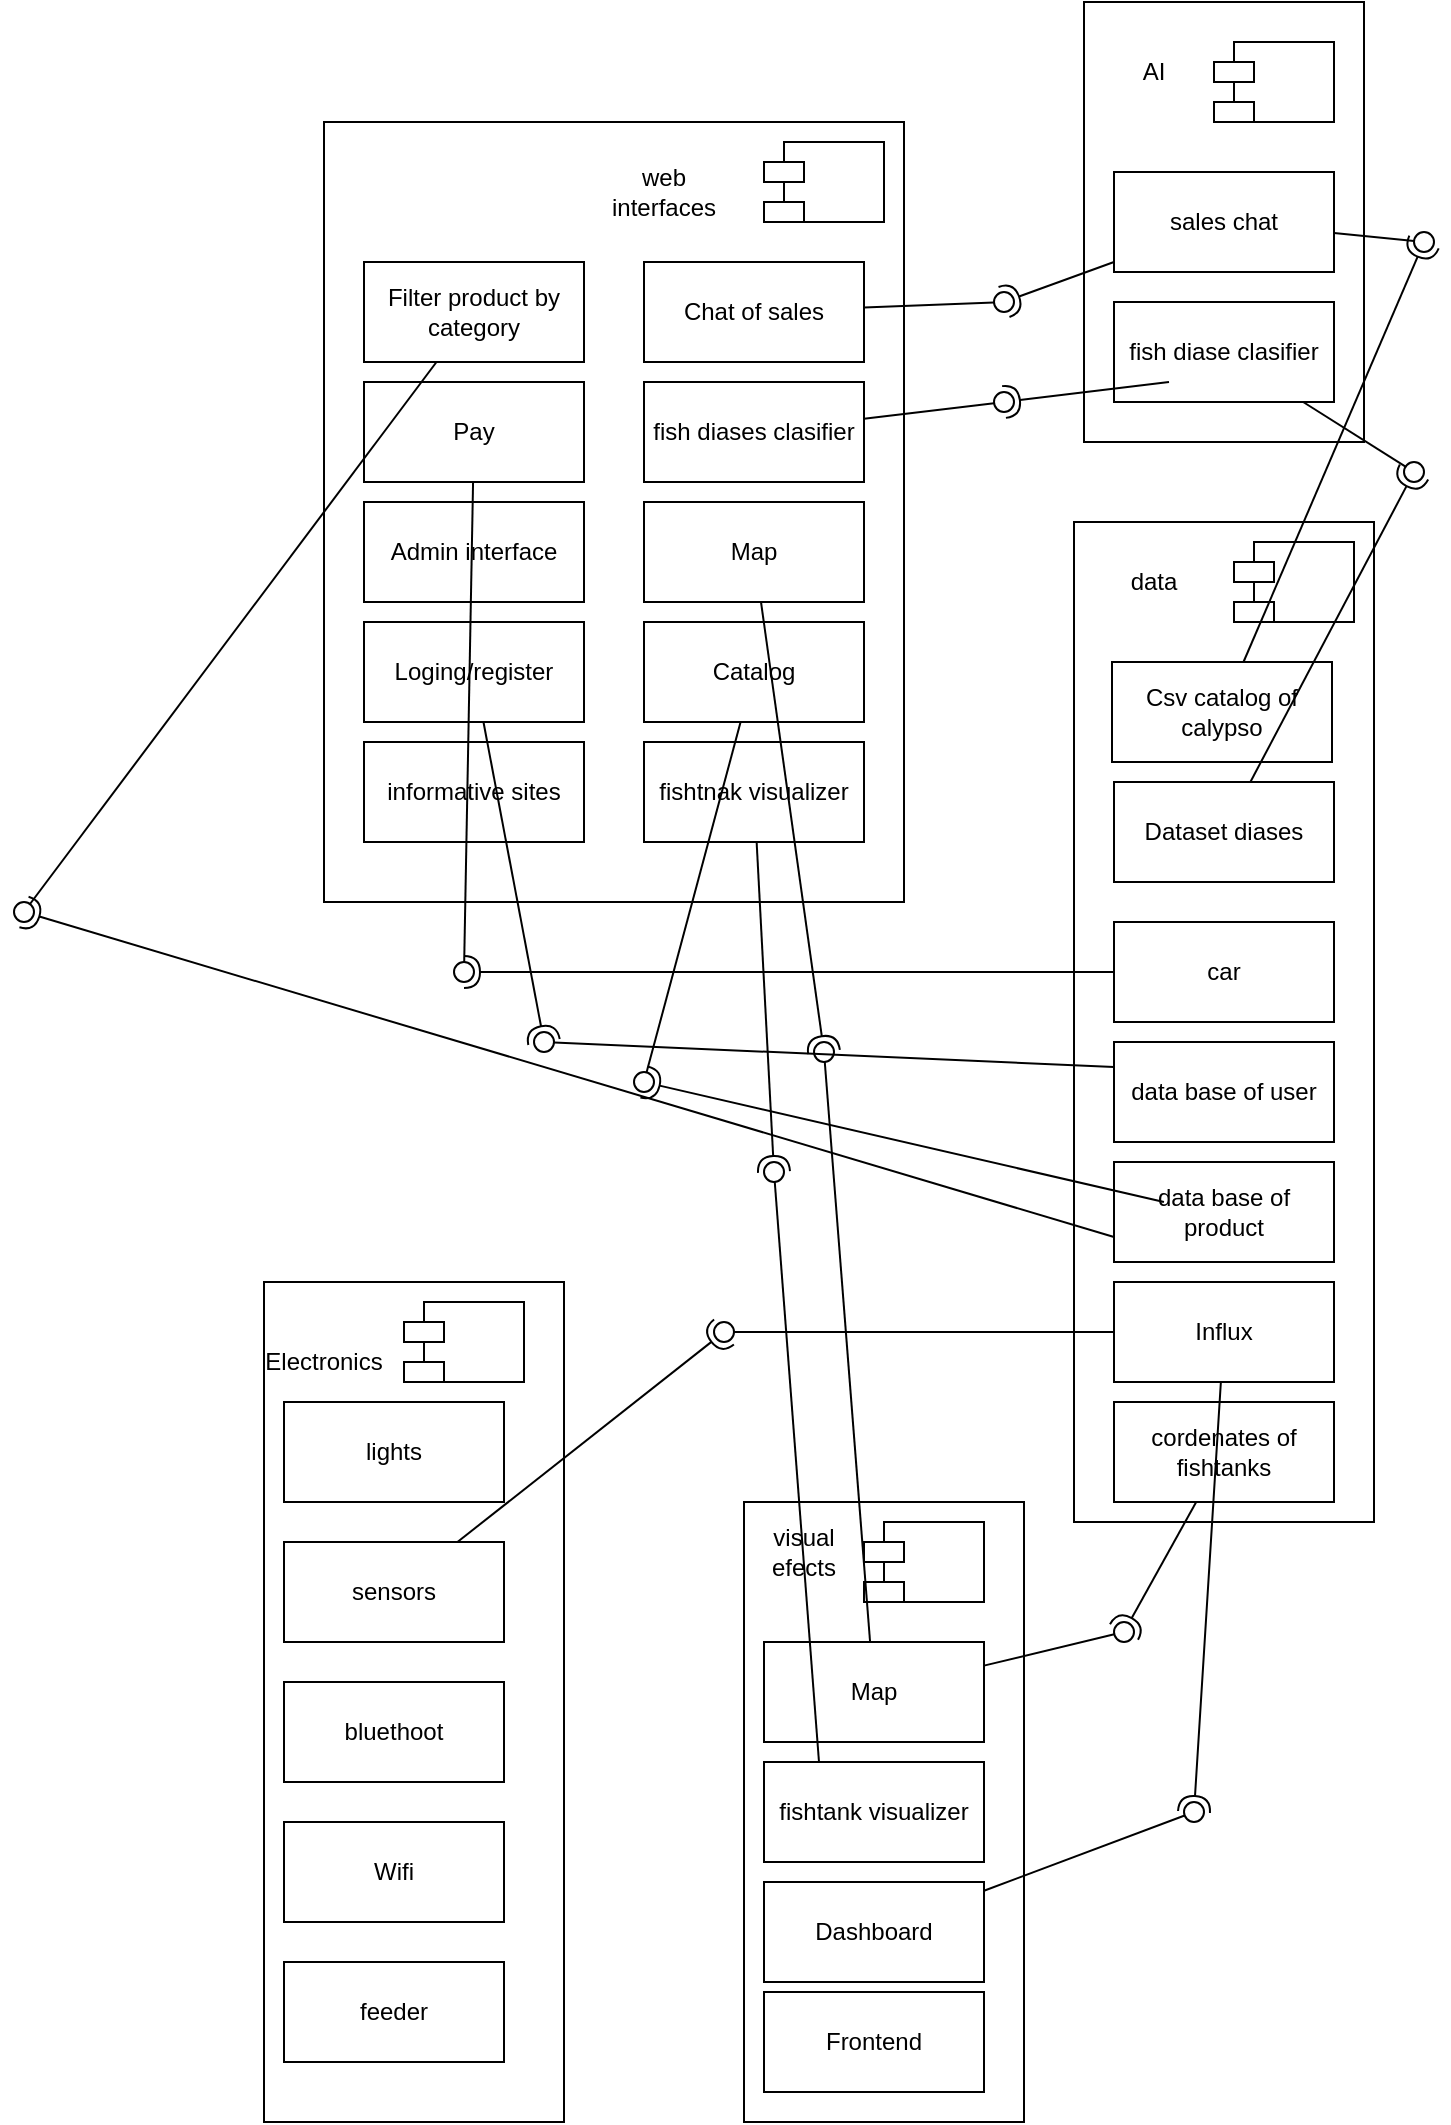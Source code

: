 <mxfile version="24.0.5" type="device">
  <diagram name="Page-1" id="cslKWK_1vKfkHxBdKkXi">
    <mxGraphModel dx="1259" dy="712" grid="1" gridSize="10" guides="1" tooltips="1" connect="1" arrows="1" fold="1" page="1" pageScale="1" pageWidth="850" pageHeight="1100" math="0" shadow="0">
      <root>
        <mxCell id="0" />
        <mxCell id="1" parent="0" />
        <mxCell id="rBTdQDyXdU8cpYvEh4Aw-1" value="" style="rounded=0;whiteSpace=wrap;html=1;" vertex="1" parent="1">
          <mxGeometry x="250" y="660" width="150" height="420" as="geometry" />
        </mxCell>
        <mxCell id="rBTdQDyXdU8cpYvEh4Aw-3" value="Electronics" style="text;html=1;align=center;verticalAlign=middle;whiteSpace=wrap;rounded=0;" vertex="1" parent="1">
          <mxGeometry x="250" y="685" width="60" height="30" as="geometry" />
        </mxCell>
        <mxCell id="rBTdQDyXdU8cpYvEh4Aw-4" value="" style="rounded=0;whiteSpace=wrap;html=1;" vertex="1" parent="1">
          <mxGeometry x="280" y="80" width="290" height="390" as="geometry" />
        </mxCell>
        <mxCell id="rBTdQDyXdU8cpYvEh4Aw-5" value="web interfaces" style="text;html=1;align=center;verticalAlign=middle;whiteSpace=wrap;rounded=0;" vertex="1" parent="1">
          <mxGeometry x="420" y="100" width="60" height="30" as="geometry" />
        </mxCell>
        <mxCell id="rBTdQDyXdU8cpYvEh4Aw-6" value="" style="rounded=0;whiteSpace=wrap;html=1;" vertex="1" parent="1">
          <mxGeometry x="660" y="20" width="140" height="220" as="geometry" />
        </mxCell>
        <mxCell id="rBTdQDyXdU8cpYvEh4Aw-7" value="AI" style="text;html=1;align=center;verticalAlign=middle;whiteSpace=wrap;rounded=0;" vertex="1" parent="1">
          <mxGeometry x="665" y="40" width="60" height="30" as="geometry" />
        </mxCell>
        <mxCell id="rBTdQDyXdU8cpYvEh4Aw-8" value="" style="rounded=0;whiteSpace=wrap;html=1;" vertex="1" parent="1">
          <mxGeometry x="490" y="770" width="140" height="310" as="geometry" />
        </mxCell>
        <mxCell id="rBTdQDyXdU8cpYvEh4Aw-9" value="visual efects" style="text;html=1;align=center;verticalAlign=middle;whiteSpace=wrap;rounded=0;" vertex="1" parent="1">
          <mxGeometry x="490" y="780" width="60" height="30" as="geometry" />
        </mxCell>
        <mxCell id="rBTdQDyXdU8cpYvEh4Aw-10" value="" style="rounded=0;whiteSpace=wrap;html=1;" vertex="1" parent="1">
          <mxGeometry x="655" y="280" width="150" height="500" as="geometry" />
        </mxCell>
        <mxCell id="rBTdQDyXdU8cpYvEh4Aw-11" value="data" style="text;html=1;align=center;verticalAlign=middle;whiteSpace=wrap;rounded=0;" vertex="1" parent="1">
          <mxGeometry x="665" y="295" width="60" height="30" as="geometry" />
        </mxCell>
        <mxCell id="rBTdQDyXdU8cpYvEh4Aw-12" value="" style="shape=module;align=left;spacingLeft=20;align=center;verticalAlign=top;whiteSpace=wrap;html=1;" vertex="1" parent="1">
          <mxGeometry x="735" y="290" width="60" height="40" as="geometry" />
        </mxCell>
        <mxCell id="rBTdQDyXdU8cpYvEh4Aw-13" value="" style="shape=module;align=left;spacingLeft=20;align=center;verticalAlign=top;whiteSpace=wrap;html=1;" vertex="1" parent="1">
          <mxGeometry x="550" y="780" width="60" height="40" as="geometry" />
        </mxCell>
        <mxCell id="rBTdQDyXdU8cpYvEh4Aw-14" value="" style="shape=module;align=left;spacingLeft=20;align=center;verticalAlign=top;whiteSpace=wrap;html=1;" vertex="1" parent="1">
          <mxGeometry x="500" y="90" width="60" height="40" as="geometry" />
        </mxCell>
        <mxCell id="rBTdQDyXdU8cpYvEh4Aw-15" value="" style="shape=module;align=left;spacingLeft=20;align=center;verticalAlign=top;whiteSpace=wrap;html=1;" vertex="1" parent="1">
          <mxGeometry x="320" y="670" width="60" height="40" as="geometry" />
        </mxCell>
        <mxCell id="rBTdQDyXdU8cpYvEh4Aw-16" value="" style="shape=module;align=left;spacingLeft=20;align=center;verticalAlign=top;whiteSpace=wrap;html=1;" vertex="1" parent="1">
          <mxGeometry x="725" y="40" width="60" height="40" as="geometry" />
        </mxCell>
        <mxCell id="rBTdQDyXdU8cpYvEh4Aw-17" value="Csv catalog of calypso" style="html=1;whiteSpace=wrap;" vertex="1" parent="1">
          <mxGeometry x="674" y="350" width="110" height="50" as="geometry" />
        </mxCell>
        <mxCell id="rBTdQDyXdU8cpYvEh4Aw-18" value="car" style="html=1;whiteSpace=wrap;" vertex="1" parent="1">
          <mxGeometry x="675" y="480" width="110" height="50" as="geometry" />
        </mxCell>
        <mxCell id="rBTdQDyXdU8cpYvEh4Aw-19" value="Dataset diases" style="html=1;whiteSpace=wrap;" vertex="1" parent="1">
          <mxGeometry x="675" y="410" width="110" height="50" as="geometry" />
        </mxCell>
        <mxCell id="rBTdQDyXdU8cpYvEh4Aw-20" value="data base of user" style="html=1;whiteSpace=wrap;" vertex="1" parent="1">
          <mxGeometry x="675" y="540" width="110" height="50" as="geometry" />
        </mxCell>
        <mxCell id="rBTdQDyXdU8cpYvEh4Aw-21" value="data base of product" style="html=1;whiteSpace=wrap;" vertex="1" parent="1">
          <mxGeometry x="675" y="600" width="110" height="50" as="geometry" />
        </mxCell>
        <mxCell id="rBTdQDyXdU8cpYvEh4Aw-22" value="sales chat" style="html=1;whiteSpace=wrap;" vertex="1" parent="1">
          <mxGeometry x="675" y="105" width="110" height="50" as="geometry" />
        </mxCell>
        <mxCell id="rBTdQDyXdU8cpYvEh4Aw-23" value="fish diase clasifier" style="html=1;whiteSpace=wrap;" vertex="1" parent="1">
          <mxGeometry x="675" y="170" width="110" height="50" as="geometry" />
        </mxCell>
        <mxCell id="rBTdQDyXdU8cpYvEh4Aw-24" value="lights" style="html=1;whiteSpace=wrap;" vertex="1" parent="1">
          <mxGeometry x="260" y="720" width="110" height="50" as="geometry" />
        </mxCell>
        <mxCell id="rBTdQDyXdU8cpYvEh4Aw-25" value="Influx" style="html=1;whiteSpace=wrap;" vertex="1" parent="1">
          <mxGeometry x="675" y="660" width="110" height="50" as="geometry" />
        </mxCell>
        <mxCell id="rBTdQDyXdU8cpYvEh4Aw-26" value="sensors" style="html=1;whiteSpace=wrap;" vertex="1" parent="1">
          <mxGeometry x="260" y="790" width="110" height="50" as="geometry" />
        </mxCell>
        <mxCell id="rBTdQDyXdU8cpYvEh4Aw-28" value="bluethoot" style="html=1;whiteSpace=wrap;" vertex="1" parent="1">
          <mxGeometry x="260" y="860" width="110" height="50" as="geometry" />
        </mxCell>
        <mxCell id="rBTdQDyXdU8cpYvEh4Aw-29" value="Wifi" style="html=1;whiteSpace=wrap;" vertex="1" parent="1">
          <mxGeometry x="260" y="930" width="110" height="50" as="geometry" />
        </mxCell>
        <mxCell id="rBTdQDyXdU8cpYvEh4Aw-30" value="feeder" style="html=1;whiteSpace=wrap;" vertex="1" parent="1">
          <mxGeometry x="260" y="1000" width="110" height="50" as="geometry" />
        </mxCell>
        <mxCell id="rBTdQDyXdU8cpYvEh4Aw-31" value="Map" style="html=1;whiteSpace=wrap;" vertex="1" parent="1">
          <mxGeometry x="500" y="840" width="110" height="50" as="geometry" />
        </mxCell>
        <mxCell id="rBTdQDyXdU8cpYvEh4Aw-32" value="fishtank visualizer" style="html=1;whiteSpace=wrap;" vertex="1" parent="1">
          <mxGeometry x="500" y="900" width="110" height="50" as="geometry" />
        </mxCell>
        <mxCell id="rBTdQDyXdU8cpYvEh4Aw-33" value="Dashboard" style="html=1;whiteSpace=wrap;" vertex="1" parent="1">
          <mxGeometry x="500" y="960" width="110" height="50" as="geometry" />
        </mxCell>
        <mxCell id="rBTdQDyXdU8cpYvEh4Aw-34" value="Frontend" style="html=1;whiteSpace=wrap;" vertex="1" parent="1">
          <mxGeometry x="500" y="1015" width="110" height="50" as="geometry" />
        </mxCell>
        <mxCell id="rBTdQDyXdU8cpYvEh4Aw-35" value="cordenates of fishtanks" style="html=1;whiteSpace=wrap;" vertex="1" parent="1">
          <mxGeometry x="675" y="720" width="110" height="50" as="geometry" />
        </mxCell>
        <mxCell id="rBTdQDyXdU8cpYvEh4Aw-36" value="Chat of sales" style="html=1;whiteSpace=wrap;" vertex="1" parent="1">
          <mxGeometry x="440" y="150" width="110" height="50" as="geometry" />
        </mxCell>
        <mxCell id="rBTdQDyXdU8cpYvEh4Aw-37" value="fish diases clasifier" style="html=1;whiteSpace=wrap;" vertex="1" parent="1">
          <mxGeometry x="440" y="210" width="110" height="50" as="geometry" />
        </mxCell>
        <mxCell id="rBTdQDyXdU8cpYvEh4Aw-38" value="Map" style="html=1;whiteSpace=wrap;" vertex="1" parent="1">
          <mxGeometry x="440" y="270" width="110" height="50" as="geometry" />
        </mxCell>
        <mxCell id="rBTdQDyXdU8cpYvEh4Aw-39" value="Catalog" style="html=1;whiteSpace=wrap;" vertex="1" parent="1">
          <mxGeometry x="440" y="330" width="110" height="50" as="geometry" />
        </mxCell>
        <mxCell id="rBTdQDyXdU8cpYvEh4Aw-40" value="fishtnak visualizer" style="html=1;whiteSpace=wrap;" vertex="1" parent="1">
          <mxGeometry x="440" y="390" width="110" height="50" as="geometry" />
        </mxCell>
        <mxCell id="rBTdQDyXdU8cpYvEh4Aw-41" value="Loging/register" style="html=1;whiteSpace=wrap;" vertex="1" parent="1">
          <mxGeometry x="300" y="330" width="110" height="50" as="geometry" />
        </mxCell>
        <mxCell id="rBTdQDyXdU8cpYvEh4Aw-42" value="Admin interface" style="html=1;whiteSpace=wrap;" vertex="1" parent="1">
          <mxGeometry x="300" y="270" width="110" height="50" as="geometry" />
        </mxCell>
        <mxCell id="rBTdQDyXdU8cpYvEh4Aw-43" value="Filter product by category" style="html=1;whiteSpace=wrap;" vertex="1" parent="1">
          <mxGeometry x="300" y="150" width="110" height="50" as="geometry" />
        </mxCell>
        <mxCell id="rBTdQDyXdU8cpYvEh4Aw-44" value="Pay" style="html=1;whiteSpace=wrap;" vertex="1" parent="1">
          <mxGeometry x="300" y="210" width="110" height="50" as="geometry" />
        </mxCell>
        <mxCell id="rBTdQDyXdU8cpYvEh4Aw-45" value="informative sites" style="html=1;whiteSpace=wrap;" vertex="1" parent="1">
          <mxGeometry x="300" y="390" width="110" height="50" as="geometry" />
        </mxCell>
        <mxCell id="rBTdQDyXdU8cpYvEh4Aw-46" value="" style="rounded=0;orthogonalLoop=1;jettySize=auto;html=1;endArrow=halfCircle;endFill=0;endSize=6;strokeWidth=1;sketch=0;" edge="1" parent="1" source="rBTdQDyXdU8cpYvEh4Aw-22">
          <mxGeometry relative="1" as="geometry">
            <mxPoint x="450" y="325" as="sourcePoint" />
            <mxPoint x="620" y="170" as="targetPoint" />
          </mxGeometry>
        </mxCell>
        <mxCell id="rBTdQDyXdU8cpYvEh4Aw-47" value="" style="rounded=0;orthogonalLoop=1;jettySize=auto;html=1;endArrow=oval;endFill=0;sketch=0;sourcePerimeterSpacing=0;targetPerimeterSpacing=0;endSize=10;" edge="1" parent="1" source="rBTdQDyXdU8cpYvEh4Aw-36">
          <mxGeometry relative="1" as="geometry">
            <mxPoint x="410" y="325" as="sourcePoint" />
            <mxPoint x="620" y="170" as="targetPoint" />
          </mxGeometry>
        </mxCell>
        <mxCell id="rBTdQDyXdU8cpYvEh4Aw-48" value="" style="ellipse;whiteSpace=wrap;html=1;align=center;aspect=fixed;fillColor=none;strokeColor=none;resizable=0;perimeter=centerPerimeter;rotatable=0;allowArrows=0;points=[];outlineConnect=1;" vertex="1" parent="1">
          <mxGeometry x="425" y="320" width="10" height="10" as="geometry" />
        </mxCell>
        <mxCell id="rBTdQDyXdU8cpYvEh4Aw-49" value="" style="rounded=0;orthogonalLoop=1;jettySize=auto;html=1;endArrow=halfCircle;endFill=0;endSize=6;strokeWidth=1;sketch=0;" edge="1" parent="1" source="rBTdQDyXdU8cpYvEh4Aw-17">
          <mxGeometry relative="1" as="geometry">
            <mxPoint x="830" y="240" as="sourcePoint" />
            <mxPoint x="830" y="140" as="targetPoint" />
          </mxGeometry>
        </mxCell>
        <mxCell id="rBTdQDyXdU8cpYvEh4Aw-50" value="" style="rounded=0;orthogonalLoop=1;jettySize=auto;html=1;endArrow=oval;endFill=0;sketch=0;sourcePerimeterSpacing=0;targetPerimeterSpacing=0;endSize=10;" edge="1" parent="1" source="rBTdQDyXdU8cpYvEh4Aw-22">
          <mxGeometry relative="1" as="geometry">
            <mxPoint x="430" y="225" as="sourcePoint" />
            <mxPoint x="830" y="140" as="targetPoint" />
          </mxGeometry>
        </mxCell>
        <mxCell id="rBTdQDyXdU8cpYvEh4Aw-51" value="" style="ellipse;whiteSpace=wrap;html=1;align=center;aspect=fixed;fillColor=none;strokeColor=none;resizable=0;perimeter=centerPerimeter;rotatable=0;allowArrows=0;points=[];outlineConnect=1;" vertex="1" parent="1">
          <mxGeometry x="445" y="220" width="10" height="10" as="geometry" />
        </mxCell>
        <mxCell id="rBTdQDyXdU8cpYvEh4Aw-52" value="" style="rounded=0;orthogonalLoop=1;jettySize=auto;html=1;endArrow=halfCircle;endFill=0;endSize=6;strokeWidth=1;sketch=0;exitX=0.25;exitY=1;exitDx=0;exitDy=0;" edge="1" parent="1">
          <mxGeometry relative="1" as="geometry">
            <mxPoint x="702.5" y="210" as="sourcePoint" />
            <mxPoint x="620" y="220" as="targetPoint" />
          </mxGeometry>
        </mxCell>
        <mxCell id="rBTdQDyXdU8cpYvEh4Aw-53" value="" style="rounded=0;orthogonalLoop=1;jettySize=auto;html=1;endArrow=oval;endFill=0;sketch=0;sourcePerimeterSpacing=0;targetPerimeterSpacing=0;endSize=10;" edge="1" parent="1" source="rBTdQDyXdU8cpYvEh4Aw-37">
          <mxGeometry relative="1" as="geometry">
            <mxPoint x="515" y="215" as="sourcePoint" />
            <mxPoint x="620" y="220" as="targetPoint" />
          </mxGeometry>
        </mxCell>
        <mxCell id="rBTdQDyXdU8cpYvEh4Aw-54" value="" style="ellipse;whiteSpace=wrap;html=1;align=center;aspect=fixed;fillColor=none;strokeColor=none;resizable=0;perimeter=centerPerimeter;rotatable=0;allowArrows=0;points=[];outlineConnect=1;" vertex="1" parent="1">
          <mxGeometry x="445" y="210" width="10" height="10" as="geometry" />
        </mxCell>
        <mxCell id="rBTdQDyXdU8cpYvEh4Aw-58" value="" style="rounded=0;orthogonalLoop=1;jettySize=auto;html=1;endArrow=halfCircle;endFill=0;endSize=6;strokeWidth=1;sketch=0;" edge="1" target="rBTdQDyXdU8cpYvEh4Aw-60" parent="1" source="rBTdQDyXdU8cpYvEh4Aw-19">
          <mxGeometry relative="1" as="geometry">
            <mxPoint x="845" y="255" as="sourcePoint" />
          </mxGeometry>
        </mxCell>
        <mxCell id="rBTdQDyXdU8cpYvEh4Aw-59" value="" style="rounded=0;orthogonalLoop=1;jettySize=auto;html=1;endArrow=oval;endFill=0;sketch=0;sourcePerimeterSpacing=0;targetPerimeterSpacing=0;endSize=10;" edge="1" target="rBTdQDyXdU8cpYvEh4Aw-60" parent="1" source="rBTdQDyXdU8cpYvEh4Aw-23">
          <mxGeometry relative="1" as="geometry">
            <mxPoint x="805" y="255" as="sourcePoint" />
          </mxGeometry>
        </mxCell>
        <mxCell id="rBTdQDyXdU8cpYvEh4Aw-60" value="" style="ellipse;whiteSpace=wrap;html=1;align=center;aspect=fixed;fillColor=none;strokeColor=none;resizable=0;perimeter=centerPerimeter;rotatable=0;allowArrows=0;points=[];outlineConnect=1;" vertex="1" parent="1">
          <mxGeometry x="820" y="250" width="10" height="10" as="geometry" />
        </mxCell>
        <mxCell id="rBTdQDyXdU8cpYvEh4Aw-61" value="" style="rounded=0;orthogonalLoop=1;jettySize=auto;html=1;endArrow=halfCircle;endFill=0;endSize=6;strokeWidth=1;sketch=0;" edge="1" target="rBTdQDyXdU8cpYvEh4Aw-63" parent="1" source="rBTdQDyXdU8cpYvEh4Aw-26">
          <mxGeometry relative="1" as="geometry">
            <mxPoint x="500" y="685" as="sourcePoint" />
          </mxGeometry>
        </mxCell>
        <mxCell id="rBTdQDyXdU8cpYvEh4Aw-62" value="" style="rounded=0;orthogonalLoop=1;jettySize=auto;html=1;endArrow=oval;endFill=0;sketch=0;sourcePerimeterSpacing=0;targetPerimeterSpacing=0;endSize=10;" edge="1" target="rBTdQDyXdU8cpYvEh4Aw-63" parent="1" source="rBTdQDyXdU8cpYvEh4Aw-25">
          <mxGeometry relative="1" as="geometry">
            <mxPoint x="460" y="685" as="sourcePoint" />
          </mxGeometry>
        </mxCell>
        <mxCell id="rBTdQDyXdU8cpYvEh4Aw-63" value="" style="ellipse;whiteSpace=wrap;html=1;align=center;aspect=fixed;fillColor=none;strokeColor=none;resizable=0;perimeter=centerPerimeter;rotatable=0;allowArrows=0;points=[];outlineConnect=1;" vertex="1" parent="1">
          <mxGeometry x="475" y="680" width="10" height="10" as="geometry" />
        </mxCell>
        <mxCell id="rBTdQDyXdU8cpYvEh4Aw-64" value="" style="rounded=0;orthogonalLoop=1;jettySize=auto;html=1;endArrow=halfCircle;endFill=0;endSize=6;strokeWidth=1;sketch=0;" edge="1" target="rBTdQDyXdU8cpYvEh4Aw-66" parent="1" source="rBTdQDyXdU8cpYvEh4Aw-25">
          <mxGeometry relative="1" as="geometry">
            <mxPoint x="735" y="925" as="sourcePoint" />
          </mxGeometry>
        </mxCell>
        <mxCell id="rBTdQDyXdU8cpYvEh4Aw-65" value="" style="rounded=0;orthogonalLoop=1;jettySize=auto;html=1;endArrow=oval;endFill=0;sketch=0;sourcePerimeterSpacing=0;targetPerimeterSpacing=0;endSize=10;" edge="1" target="rBTdQDyXdU8cpYvEh4Aw-66" parent="1" source="rBTdQDyXdU8cpYvEh4Aw-33">
          <mxGeometry relative="1" as="geometry">
            <mxPoint x="695" y="925" as="sourcePoint" />
          </mxGeometry>
        </mxCell>
        <mxCell id="rBTdQDyXdU8cpYvEh4Aw-66" value="" style="ellipse;whiteSpace=wrap;html=1;align=center;aspect=fixed;fillColor=none;strokeColor=none;resizable=0;perimeter=centerPerimeter;rotatable=0;allowArrows=0;points=[];outlineConnect=1;" vertex="1" parent="1">
          <mxGeometry x="710" y="920" width="10" height="10" as="geometry" />
        </mxCell>
        <mxCell id="rBTdQDyXdU8cpYvEh4Aw-73" value="" style="rounded=0;orthogonalLoop=1;jettySize=auto;html=1;endArrow=halfCircle;endFill=0;endSize=6;strokeWidth=1;sketch=0;" edge="1" target="rBTdQDyXdU8cpYvEh4Aw-75" parent="1" source="rBTdQDyXdU8cpYvEh4Aw-35">
          <mxGeometry relative="1" as="geometry">
            <mxPoint x="700" y="835" as="sourcePoint" />
          </mxGeometry>
        </mxCell>
        <mxCell id="rBTdQDyXdU8cpYvEh4Aw-74" value="" style="rounded=0;orthogonalLoop=1;jettySize=auto;html=1;endArrow=oval;endFill=0;sketch=0;sourcePerimeterSpacing=0;targetPerimeterSpacing=0;endSize=10;" edge="1" target="rBTdQDyXdU8cpYvEh4Aw-75" parent="1" source="rBTdQDyXdU8cpYvEh4Aw-31">
          <mxGeometry relative="1" as="geometry">
            <mxPoint x="660" y="835" as="sourcePoint" />
          </mxGeometry>
        </mxCell>
        <mxCell id="rBTdQDyXdU8cpYvEh4Aw-75" value="" style="ellipse;whiteSpace=wrap;html=1;align=center;aspect=fixed;fillColor=none;strokeColor=none;resizable=0;perimeter=centerPerimeter;rotatable=0;allowArrows=0;points=[];outlineConnect=1;" vertex="1" parent="1">
          <mxGeometry x="675" y="830" width="10" height="10" as="geometry" />
        </mxCell>
        <mxCell id="rBTdQDyXdU8cpYvEh4Aw-76" value="" style="rounded=0;orthogonalLoop=1;jettySize=auto;html=1;endArrow=halfCircle;endFill=0;endSize=6;strokeWidth=1;sketch=0;" edge="1" target="rBTdQDyXdU8cpYvEh4Aw-78" parent="1" source="rBTdQDyXdU8cpYvEh4Aw-38">
          <mxGeometry relative="1" as="geometry">
            <mxPoint x="550" y="545" as="sourcePoint" />
          </mxGeometry>
        </mxCell>
        <mxCell id="rBTdQDyXdU8cpYvEh4Aw-77" value="" style="rounded=0;orthogonalLoop=1;jettySize=auto;html=1;endArrow=oval;endFill=0;sketch=0;sourcePerimeterSpacing=0;targetPerimeterSpacing=0;endSize=10;" edge="1" target="rBTdQDyXdU8cpYvEh4Aw-78" parent="1" source="rBTdQDyXdU8cpYvEh4Aw-31">
          <mxGeometry relative="1" as="geometry">
            <mxPoint x="510" y="545" as="sourcePoint" />
          </mxGeometry>
        </mxCell>
        <mxCell id="rBTdQDyXdU8cpYvEh4Aw-78" value="" style="ellipse;whiteSpace=wrap;html=1;align=center;aspect=fixed;fillColor=none;strokeColor=none;resizable=0;perimeter=centerPerimeter;rotatable=0;allowArrows=0;points=[];outlineConnect=1;" vertex="1" parent="1">
          <mxGeometry x="525" y="540" width="10" height="10" as="geometry" />
        </mxCell>
        <mxCell id="rBTdQDyXdU8cpYvEh4Aw-79" value="" style="rounded=0;orthogonalLoop=1;jettySize=auto;html=1;endArrow=halfCircle;endFill=0;endSize=6;strokeWidth=1;sketch=0;" edge="1" target="rBTdQDyXdU8cpYvEh4Aw-81" parent="1" source="rBTdQDyXdU8cpYvEh4Aw-40">
          <mxGeometry relative="1" as="geometry">
            <mxPoint x="390" y="605" as="sourcePoint" />
          </mxGeometry>
        </mxCell>
        <mxCell id="rBTdQDyXdU8cpYvEh4Aw-80" value="" style="rounded=0;orthogonalLoop=1;jettySize=auto;html=1;endArrow=oval;endFill=0;sketch=0;sourcePerimeterSpacing=0;targetPerimeterSpacing=0;endSize=10;exitX=0.25;exitY=0;exitDx=0;exitDy=0;" edge="1" target="rBTdQDyXdU8cpYvEh4Aw-81" parent="1" source="rBTdQDyXdU8cpYvEh4Aw-32">
          <mxGeometry relative="1" as="geometry">
            <mxPoint x="350" y="605" as="sourcePoint" />
          </mxGeometry>
        </mxCell>
        <mxCell id="rBTdQDyXdU8cpYvEh4Aw-81" value="" style="ellipse;whiteSpace=wrap;html=1;align=center;aspect=fixed;fillColor=none;strokeColor=none;resizable=0;perimeter=centerPerimeter;rotatable=0;allowArrows=0;points=[];outlineConnect=1;" vertex="1" parent="1">
          <mxGeometry x="500" y="600" width="10" height="10" as="geometry" />
        </mxCell>
        <mxCell id="rBTdQDyXdU8cpYvEh4Aw-85" value="" style="rounded=0;orthogonalLoop=1;jettySize=auto;html=1;endArrow=halfCircle;endFill=0;endSize=6;strokeWidth=1;sketch=0;" edge="1" target="rBTdQDyXdU8cpYvEh4Aw-87" parent="1" source="rBTdQDyXdU8cpYvEh4Aw-18">
          <mxGeometry relative="1" as="geometry">
            <mxPoint x="200" y="530" as="sourcePoint" />
          </mxGeometry>
        </mxCell>
        <mxCell id="rBTdQDyXdU8cpYvEh4Aw-86" value="" style="rounded=0;orthogonalLoop=1;jettySize=auto;html=1;endArrow=oval;endFill=0;sketch=0;sourcePerimeterSpacing=0;targetPerimeterSpacing=0;endSize=10;" edge="1" target="rBTdQDyXdU8cpYvEh4Aw-87" parent="1" source="rBTdQDyXdU8cpYvEh4Aw-44">
          <mxGeometry relative="1" as="geometry">
            <mxPoint x="360" y="530" as="sourcePoint" />
          </mxGeometry>
        </mxCell>
        <mxCell id="rBTdQDyXdU8cpYvEh4Aw-87" value="" style="ellipse;whiteSpace=wrap;html=1;align=center;aspect=fixed;fillColor=none;strokeColor=none;resizable=0;perimeter=centerPerimeter;rotatable=0;allowArrows=0;points=[];outlineConnect=1;" vertex="1" parent="1">
          <mxGeometry x="345" y="500" width="10" height="10" as="geometry" />
        </mxCell>
        <mxCell id="rBTdQDyXdU8cpYvEh4Aw-88" value="" style="rounded=0;orthogonalLoop=1;jettySize=auto;html=1;endArrow=halfCircle;endFill=0;endSize=6;strokeWidth=1;sketch=0;exitX=0.227;exitY=0.4;exitDx=0;exitDy=0;exitPerimeter=0;" edge="1" parent="1" source="rBTdQDyXdU8cpYvEh4Aw-21">
          <mxGeometry relative="1" as="geometry">
            <mxPoint x="390" y="435" as="sourcePoint" />
            <mxPoint x="440" y="560" as="targetPoint" />
          </mxGeometry>
        </mxCell>
        <mxCell id="rBTdQDyXdU8cpYvEh4Aw-89" value="" style="rounded=0;orthogonalLoop=1;jettySize=auto;html=1;endArrow=oval;endFill=0;sketch=0;sourcePerimeterSpacing=0;targetPerimeterSpacing=0;endSize=10;" edge="1" parent="1" source="rBTdQDyXdU8cpYvEh4Aw-39">
          <mxGeometry relative="1" as="geometry">
            <mxPoint x="350" y="435" as="sourcePoint" />
            <mxPoint x="440" y="560" as="targetPoint" />
          </mxGeometry>
        </mxCell>
        <mxCell id="rBTdQDyXdU8cpYvEh4Aw-90" value="" style="ellipse;whiteSpace=wrap;html=1;align=center;aspect=fixed;fillColor=none;strokeColor=none;resizable=0;perimeter=centerPerimeter;rotatable=0;allowArrows=0;points=[];outlineConnect=1;" vertex="1" parent="1">
          <mxGeometry x="365" y="430" width="10" height="10" as="geometry" />
        </mxCell>
        <mxCell id="rBTdQDyXdU8cpYvEh4Aw-91" value="" style="rounded=0;orthogonalLoop=1;jettySize=auto;html=1;endArrow=halfCircle;endFill=0;endSize=6;strokeWidth=1;sketch=0;" edge="1" parent="1" source="rBTdQDyXdU8cpYvEh4Aw-41">
          <mxGeometry relative="1" as="geometry">
            <mxPoint x="290" y="530" as="sourcePoint" />
            <mxPoint x="390" y="540" as="targetPoint" />
          </mxGeometry>
        </mxCell>
        <mxCell id="rBTdQDyXdU8cpYvEh4Aw-92" value="" style="rounded=0;orthogonalLoop=1;jettySize=auto;html=1;endArrow=oval;endFill=0;sketch=0;sourcePerimeterSpacing=0;targetPerimeterSpacing=0;endSize=10;exitX=0;exitY=0.25;exitDx=0;exitDy=0;" edge="1" parent="1" source="rBTdQDyXdU8cpYvEh4Aw-20">
          <mxGeometry relative="1" as="geometry">
            <mxPoint x="350" y="435" as="sourcePoint" />
            <mxPoint x="390" y="540" as="targetPoint" />
          </mxGeometry>
        </mxCell>
        <mxCell id="rBTdQDyXdU8cpYvEh4Aw-93" value="" style="ellipse;whiteSpace=wrap;html=1;align=center;aspect=fixed;fillColor=none;strokeColor=none;resizable=0;perimeter=centerPerimeter;rotatable=0;allowArrows=0;points=[];outlineConnect=1;" vertex="1" parent="1">
          <mxGeometry x="365" y="430" width="10" height="10" as="geometry" />
        </mxCell>
        <mxCell id="rBTdQDyXdU8cpYvEh4Aw-94" value="" style="rounded=0;orthogonalLoop=1;jettySize=auto;html=1;endArrow=halfCircle;endFill=0;endSize=6;strokeWidth=1;sketch=0;exitX=0;exitY=0.75;exitDx=0;exitDy=0;" edge="1" target="rBTdQDyXdU8cpYvEh4Aw-96" parent="1" source="rBTdQDyXdU8cpYvEh4Aw-21">
          <mxGeometry relative="1" as="geometry">
            <mxPoint x="150" y="475" as="sourcePoint" />
          </mxGeometry>
        </mxCell>
        <mxCell id="rBTdQDyXdU8cpYvEh4Aw-95" value="" style="rounded=0;orthogonalLoop=1;jettySize=auto;html=1;endArrow=oval;endFill=0;sketch=0;sourcePerimeterSpacing=0;targetPerimeterSpacing=0;endSize=10;" edge="1" target="rBTdQDyXdU8cpYvEh4Aw-96" parent="1" source="rBTdQDyXdU8cpYvEh4Aw-43">
          <mxGeometry relative="1" as="geometry">
            <mxPoint x="110" y="475" as="sourcePoint" />
          </mxGeometry>
        </mxCell>
        <mxCell id="rBTdQDyXdU8cpYvEh4Aw-96" value="" style="ellipse;whiteSpace=wrap;html=1;align=center;aspect=fixed;fillColor=none;strokeColor=none;resizable=0;perimeter=centerPerimeter;rotatable=0;allowArrows=0;points=[];outlineConnect=1;" vertex="1" parent="1">
          <mxGeometry x="125" y="470" width="10" height="10" as="geometry" />
        </mxCell>
      </root>
    </mxGraphModel>
  </diagram>
</mxfile>

